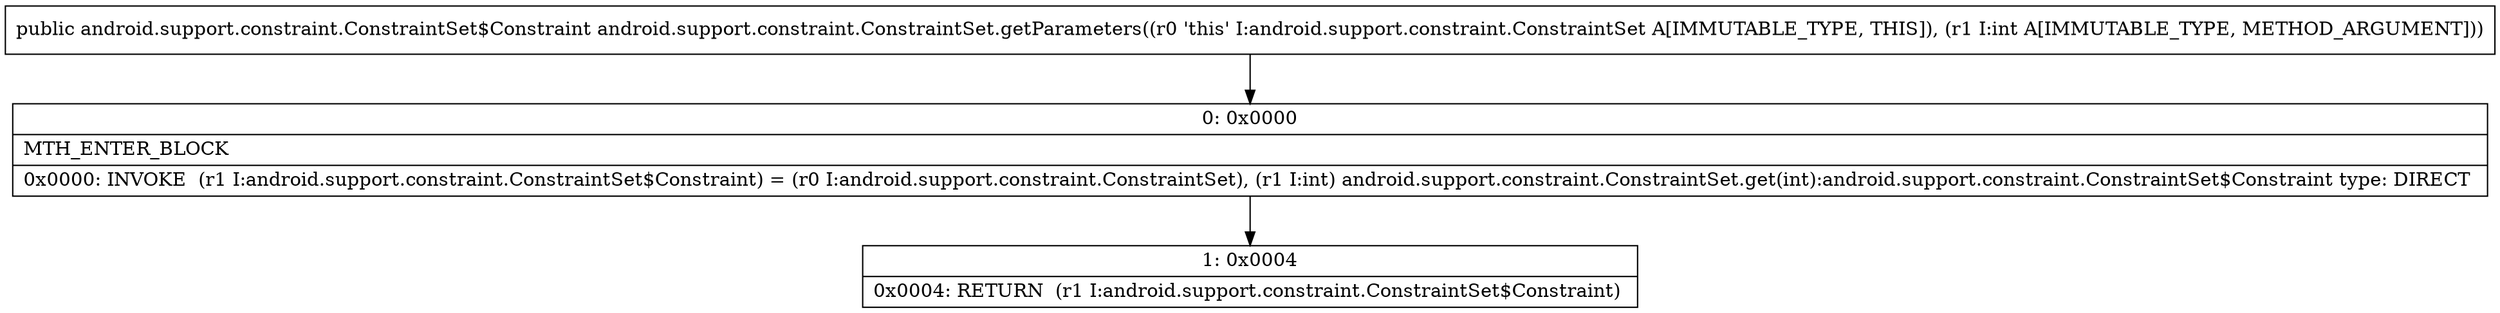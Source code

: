 digraph "CFG forandroid.support.constraint.ConstraintSet.getParameters(I)Landroid\/support\/constraint\/ConstraintSet$Constraint;" {
Node_0 [shape=record,label="{0\:\ 0x0000|MTH_ENTER_BLOCK\l|0x0000: INVOKE  (r1 I:android.support.constraint.ConstraintSet$Constraint) = (r0 I:android.support.constraint.ConstraintSet), (r1 I:int) android.support.constraint.ConstraintSet.get(int):android.support.constraint.ConstraintSet$Constraint type: DIRECT \l}"];
Node_1 [shape=record,label="{1\:\ 0x0004|0x0004: RETURN  (r1 I:android.support.constraint.ConstraintSet$Constraint) \l}"];
MethodNode[shape=record,label="{public android.support.constraint.ConstraintSet$Constraint android.support.constraint.ConstraintSet.getParameters((r0 'this' I:android.support.constraint.ConstraintSet A[IMMUTABLE_TYPE, THIS]), (r1 I:int A[IMMUTABLE_TYPE, METHOD_ARGUMENT])) }"];
MethodNode -> Node_0;
Node_0 -> Node_1;
}

